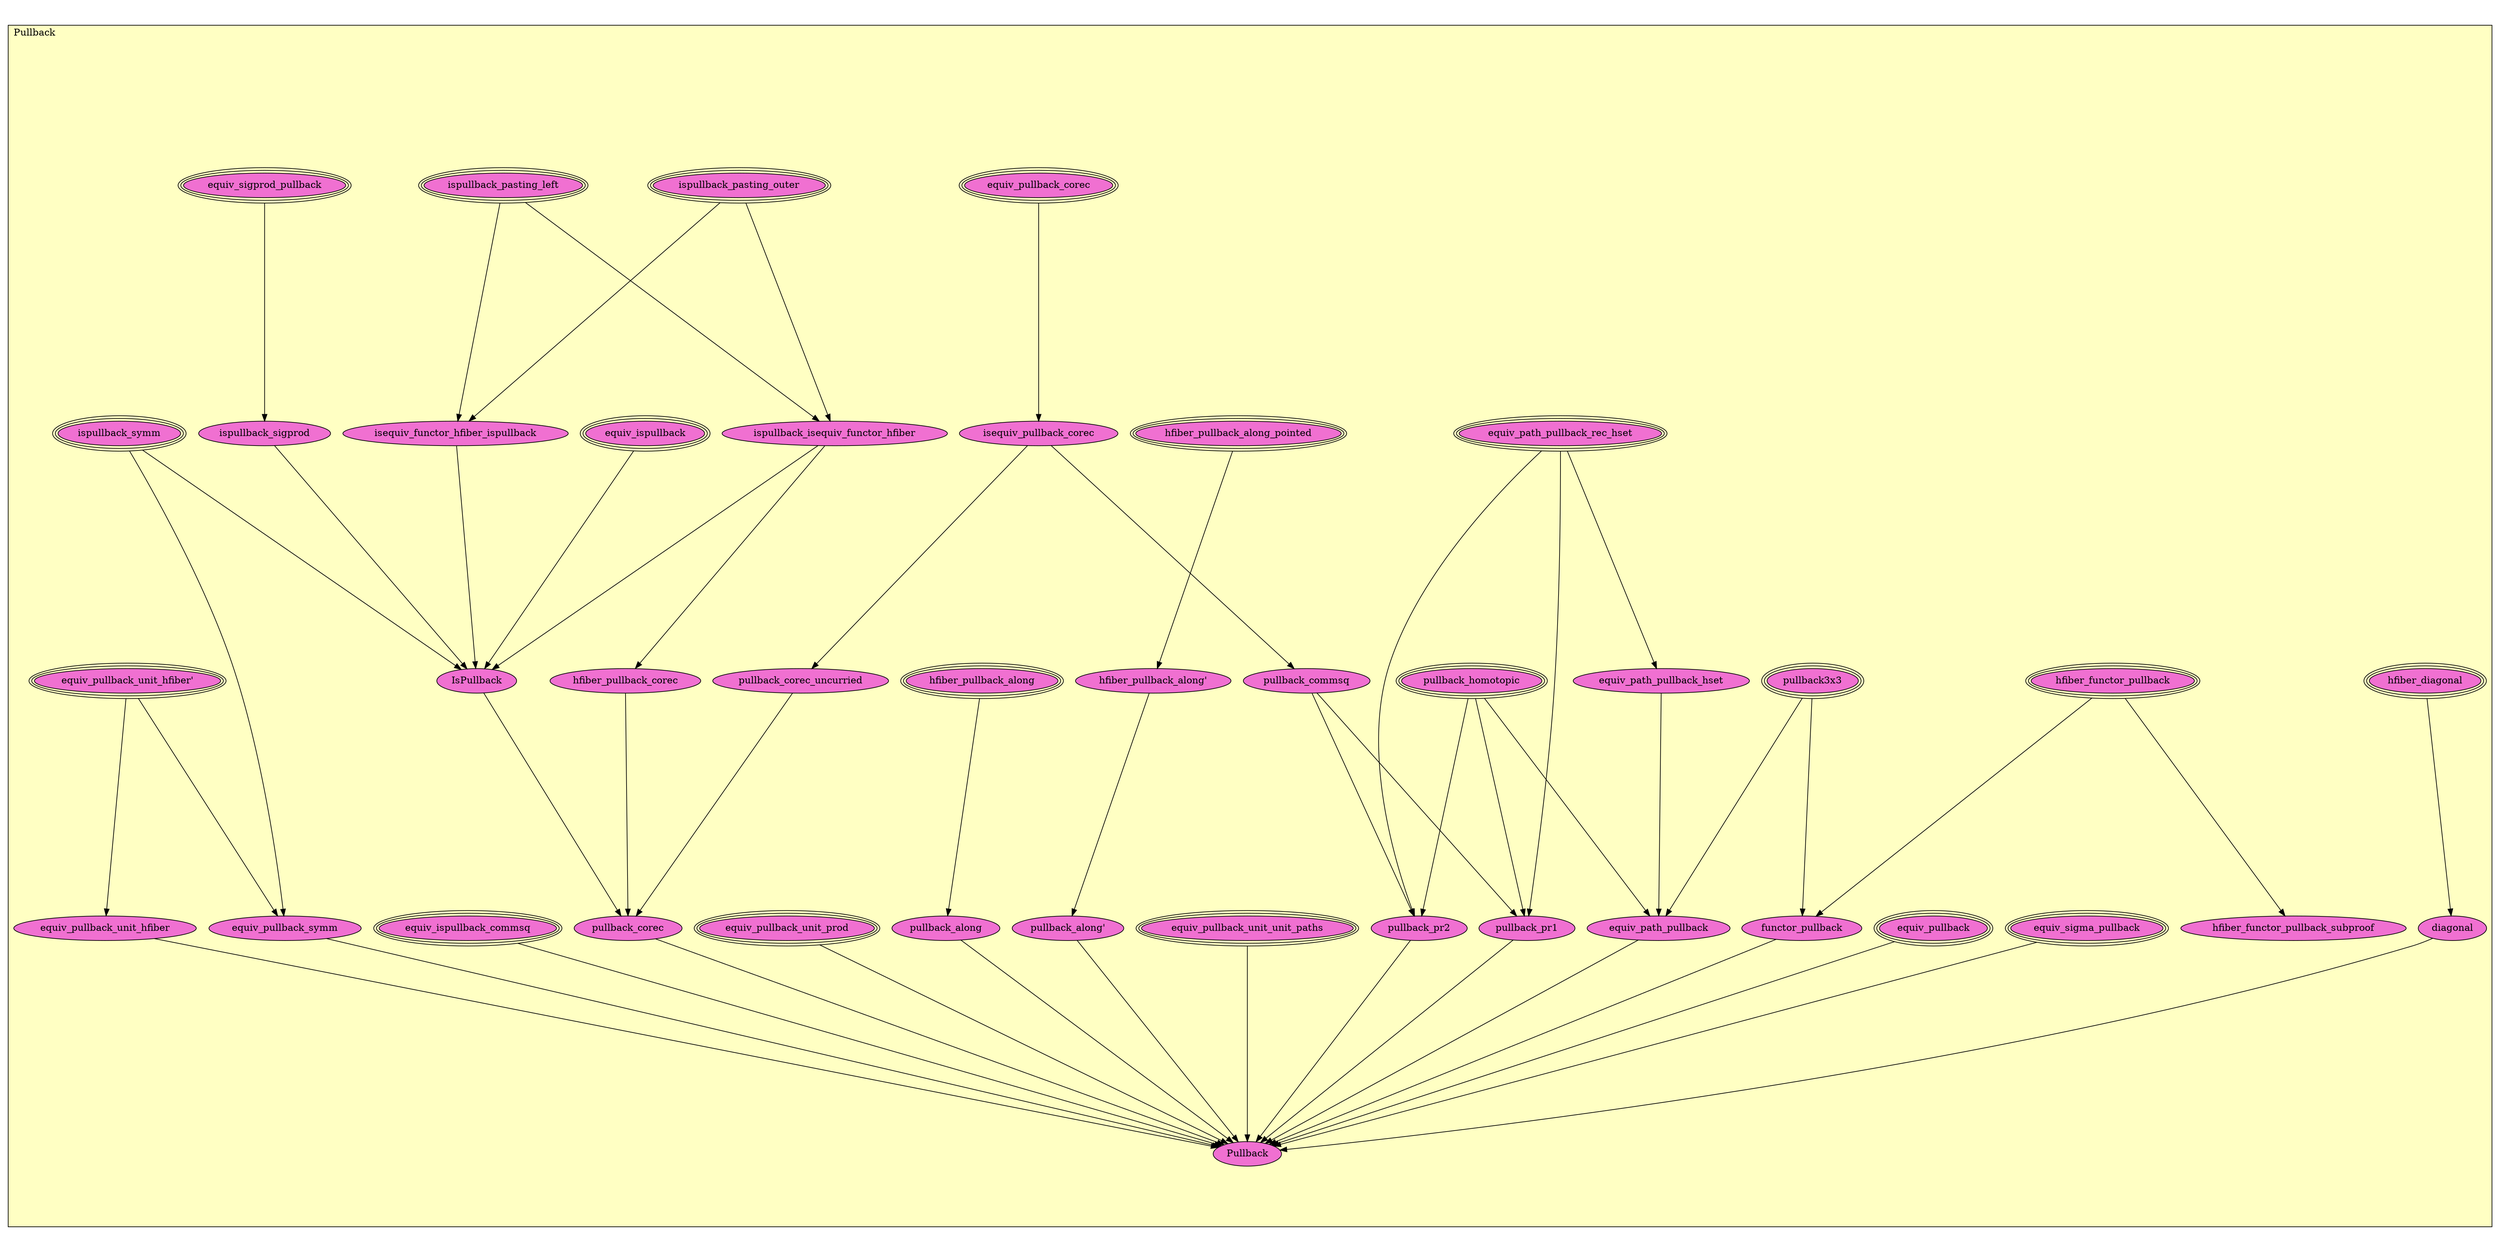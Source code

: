 digraph HoTT_Limits_Pullback {
  graph [ratio=0.5]
  node [style=filled]
Pullback_ispullback_pasting_outer [label="ispullback_pasting_outer", URL=<Pullback.html#ispullback_pasting_outer>, peripheries=3, fillcolor="#F070D1"] ;
Pullback_ispullback_pasting_left [label="ispullback_pasting_left", URL=<Pullback.html#ispullback_pasting_left>, peripheries=3, fillcolor="#F070D1"] ;
Pullback_pullback3x3 [label="pullback3x3", URL=<Pullback.html#pullback3x3>, peripheries=3, fillcolor="#F070D1"] ;
Pullback_equiv_path_pullback_rec_hset [label="equiv_path_pullback_rec_hset", URL=<Pullback.html#equiv_path_pullback_rec_hset>, peripheries=3, fillcolor="#F070D1"] ;
Pullback_equiv_path_pullback_hset [label="equiv_path_pullback_hset", URL=<Pullback.html#equiv_path_pullback_hset>, fillcolor="#F070D1"] ;
Pullback_pullback_homotopic [label="pullback_homotopic", URL=<Pullback.html#pullback_homotopic>, peripheries=3, fillcolor="#F070D1"] ;
Pullback_equiv_path_pullback [label="equiv_path_pullback", URL=<Pullback.html#equiv_path_pullback>, fillcolor="#F070D1"] ;
Pullback_equiv_sigma_pullback [label="equiv_sigma_pullback", URL=<Pullback.html#equiv_sigma_pullback>, peripheries=3, fillcolor="#F070D1"] ;
Pullback_equiv_pullback [label="equiv_pullback", URL=<Pullback.html#equiv_pullback>, peripheries=3, fillcolor="#F070D1"] ;
Pullback_hfiber_functor_pullback [label="hfiber_functor_pullback", URL=<Pullback.html#hfiber_functor_pullback>, peripheries=3, fillcolor="#F070D1"] ;
Pullback_hfiber_functor_pullback_subproof [label="hfiber_functor_pullback_subproof", URL=<Pullback.html#hfiber_functor_pullback_subproof>, fillcolor="#F070D1"] ;
Pullback_functor_pullback [label="functor_pullback", URL=<Pullback.html#functor_pullback>, fillcolor="#F070D1"] ;
Pullback_hfiber_pullback_along_pointed [label="hfiber_pullback_along_pointed", URL=<Pullback.html#hfiber_pullback_along_pointed>, peripheries=3, fillcolor="#F070D1"] ;
Pullback_hfiber_pullback_along_ [label="hfiber_pullback_along'", URL=<Pullback.html#hfiber_pullback_along'>, fillcolor="#F070D1"] ;
Pullback_pullback_along_ [label="pullback_along'", URL=<Pullback.html#pullback_along'>, fillcolor="#F070D1"] ;
Pullback_hfiber_pullback_along [label="hfiber_pullback_along", URL=<Pullback.html#hfiber_pullback_along>, peripheries=3, fillcolor="#F070D1"] ;
Pullback_pullback_along [label="pullback_along", URL=<Pullback.html#pullback_along>, fillcolor="#F070D1"] ;
Pullback_isequiv_functor_hfiber_ispullback [label="isequiv_functor_hfiber_ispullback", URL=<Pullback.html#isequiv_functor_hfiber_ispullback>, fillcolor="#F070D1"] ;
Pullback_ispullback_isequiv_functor_hfiber [label="ispullback_isequiv_functor_hfiber", URL=<Pullback.html#ispullback_isequiv_functor_hfiber>, fillcolor="#F070D1"] ;
Pullback_hfiber_pullback_corec [label="hfiber_pullback_corec", URL=<Pullback.html#hfiber_pullback_corec>, fillcolor="#F070D1"] ;
Pullback_equiv_sigprod_pullback [label="equiv_sigprod_pullback", URL=<Pullback.html#equiv_sigprod_pullback>, peripheries=3, fillcolor="#F070D1"] ;
Pullback_ispullback_sigprod [label="ispullback_sigprod", URL=<Pullback.html#ispullback_sigprod>, fillcolor="#F070D1"] ;
Pullback_ispullback_symm [label="ispullback_symm", URL=<Pullback.html#ispullback_symm>, peripheries=3, fillcolor="#F070D1"] ;
Pullback_equiv_ispullback [label="equiv_ispullback", URL=<Pullback.html#equiv_ispullback>, peripheries=3, fillcolor="#F070D1"] ;
Pullback_IsPullback [label="IsPullback", URL=<Pullback.html#IsPullback>, fillcolor="#F070D1"] ;
Pullback_equiv_pullback_unit_unit_paths [label="equiv_pullback_unit_unit_paths", URL=<Pullback.html#equiv_pullback_unit_unit_paths>, peripheries=3, fillcolor="#F070D1"] ;
Pullback_equiv_pullback_unit_hfiber_ [label="equiv_pullback_unit_hfiber'", URL=<Pullback.html#equiv_pullback_unit_hfiber'>, peripheries=3, fillcolor="#F070D1"] ;
Pullback_equiv_pullback_unit_hfiber [label="equiv_pullback_unit_hfiber", URL=<Pullback.html#equiv_pullback_unit_hfiber>, fillcolor="#F070D1"] ;
Pullback_equiv_pullback_unit_prod [label="equiv_pullback_unit_prod", URL=<Pullback.html#equiv_pullback_unit_prod>, peripheries=3, fillcolor="#F070D1"] ;
Pullback_equiv_pullback_symm [label="equiv_pullback_symm", URL=<Pullback.html#equiv_pullback_symm>, fillcolor="#F070D1"] ;
Pullback_hfiber_diagonal [label="hfiber_diagonal", URL=<Pullback.html#hfiber_diagonal>, peripheries=3, fillcolor="#F070D1"] ;
Pullback_diagonal [label="diagonal", URL=<Pullback.html#diagonal>, fillcolor="#F070D1"] ;
Pullback_equiv_ispullback_commsq [label="equiv_ispullback_commsq", URL=<Pullback.html#equiv_ispullback_commsq>, peripheries=3, fillcolor="#F070D1"] ;
Pullback_equiv_pullback_corec [label="equiv_pullback_corec", URL=<Pullback.html#equiv_pullback_corec>, peripheries=3, fillcolor="#F070D1"] ;
Pullback_isequiv_pullback_corec [label="isequiv_pullback_corec", URL=<Pullback.html#isequiv_pullback_corec>, fillcolor="#F070D1"] ;
Pullback_pullback_corec_uncurried [label="pullback_corec_uncurried", URL=<Pullback.html#pullback_corec_uncurried>, fillcolor="#F070D1"] ;
Pullback_pullback_corec [label="pullback_corec", URL=<Pullback.html#pullback_corec>, fillcolor="#F070D1"] ;
Pullback_pullback_commsq [label="pullback_commsq", URL=<Pullback.html#pullback_commsq>, fillcolor="#F070D1"] ;
Pullback_pullback_pr2 [label="pullback_pr2", URL=<Pullback.html#pullback_pr2>, fillcolor="#F070D1"] ;
Pullback_pullback_pr1 [label="pullback_pr1", URL=<Pullback.html#pullback_pr1>, fillcolor="#F070D1"] ;
Pullback_Pullback [label="Pullback", URL=<Pullback.html#Pullback>, fillcolor="#F070D1"] ;
  Pullback_ispullback_pasting_outer -> Pullback_isequiv_functor_hfiber_ispullback [] ;
  Pullback_ispullback_pasting_outer -> Pullback_ispullback_isequiv_functor_hfiber [] ;
  Pullback_ispullback_pasting_left -> Pullback_isequiv_functor_hfiber_ispullback [] ;
  Pullback_ispullback_pasting_left -> Pullback_ispullback_isequiv_functor_hfiber [] ;
  Pullback_pullback3x3 -> Pullback_equiv_path_pullback [] ;
  Pullback_pullback3x3 -> Pullback_functor_pullback [] ;
  Pullback_equiv_path_pullback_rec_hset -> Pullback_equiv_path_pullback_hset [] ;
  Pullback_equiv_path_pullback_rec_hset -> Pullback_pullback_pr2 [] ;
  Pullback_equiv_path_pullback_rec_hset -> Pullback_pullback_pr1 [] ;
  Pullback_equiv_path_pullback_hset -> Pullback_equiv_path_pullback [] ;
  Pullback_pullback_homotopic -> Pullback_equiv_path_pullback [] ;
  Pullback_pullback_homotopic -> Pullback_pullback_pr2 [] ;
  Pullback_pullback_homotopic -> Pullback_pullback_pr1 [] ;
  Pullback_equiv_path_pullback -> Pullback_Pullback [] ;
  Pullback_equiv_sigma_pullback -> Pullback_Pullback [] ;
  Pullback_equiv_pullback -> Pullback_Pullback [] ;
  Pullback_hfiber_functor_pullback -> Pullback_hfiber_functor_pullback_subproof [] ;
  Pullback_hfiber_functor_pullback -> Pullback_functor_pullback [] ;
  Pullback_functor_pullback -> Pullback_Pullback [] ;
  Pullback_hfiber_pullback_along_pointed -> Pullback_hfiber_pullback_along_ [] ;
  Pullback_hfiber_pullback_along_ -> Pullback_pullback_along_ [] ;
  Pullback_pullback_along_ -> Pullback_Pullback [] ;
  Pullback_hfiber_pullback_along -> Pullback_pullback_along [] ;
  Pullback_pullback_along -> Pullback_Pullback [] ;
  Pullback_isequiv_functor_hfiber_ispullback -> Pullback_IsPullback [] ;
  Pullback_ispullback_isequiv_functor_hfiber -> Pullback_hfiber_pullback_corec [] ;
  Pullback_ispullback_isequiv_functor_hfiber -> Pullback_IsPullback [] ;
  Pullback_hfiber_pullback_corec -> Pullback_pullback_corec [] ;
  Pullback_equiv_sigprod_pullback -> Pullback_ispullback_sigprod [] ;
  Pullback_ispullback_sigprod -> Pullback_IsPullback [] ;
  Pullback_ispullback_symm -> Pullback_IsPullback [] ;
  Pullback_ispullback_symm -> Pullback_equiv_pullback_symm [] ;
  Pullback_equiv_ispullback -> Pullback_IsPullback [] ;
  Pullback_IsPullback -> Pullback_pullback_corec [] ;
  Pullback_equiv_pullback_unit_unit_paths -> Pullback_Pullback [] ;
  Pullback_equiv_pullback_unit_hfiber_ -> Pullback_equiv_pullback_unit_hfiber [] ;
  Pullback_equiv_pullback_unit_hfiber_ -> Pullback_equiv_pullback_symm [] ;
  Pullback_equiv_pullback_unit_hfiber -> Pullback_Pullback [] ;
  Pullback_equiv_pullback_unit_prod -> Pullback_Pullback [] ;
  Pullback_equiv_pullback_symm -> Pullback_Pullback [] ;
  Pullback_hfiber_diagonal -> Pullback_diagonal [] ;
  Pullback_diagonal -> Pullback_Pullback [] ;
  Pullback_equiv_ispullback_commsq -> Pullback_Pullback [] ;
  Pullback_equiv_pullback_corec -> Pullback_isequiv_pullback_corec [] ;
  Pullback_isequiv_pullback_corec -> Pullback_pullback_corec_uncurried [] ;
  Pullback_isequiv_pullback_corec -> Pullback_pullback_commsq [] ;
  Pullback_pullback_corec_uncurried -> Pullback_pullback_corec [] ;
  Pullback_pullback_corec -> Pullback_Pullback [] ;
  Pullback_pullback_commsq -> Pullback_pullback_pr2 [] ;
  Pullback_pullback_commsq -> Pullback_pullback_pr1 [] ;
  Pullback_pullback_pr2 -> Pullback_Pullback [] ;
  Pullback_pullback_pr1 -> Pullback_Pullback [] ;
subgraph cluster_Pullback { label="Pullback"; fillcolor="#FFFFC3"; labeljust=l; style=filled 
Pullback_Pullback; Pullback_pullback_pr1; Pullback_pullback_pr2; Pullback_pullback_commsq; Pullback_pullback_corec; Pullback_pullback_corec_uncurried; Pullback_isequiv_pullback_corec; Pullback_equiv_pullback_corec; Pullback_equiv_ispullback_commsq; Pullback_diagonal; Pullback_hfiber_diagonal; Pullback_equiv_pullback_symm; Pullback_equiv_pullback_unit_prod; Pullback_equiv_pullback_unit_hfiber; Pullback_equiv_pullback_unit_hfiber_; Pullback_equiv_pullback_unit_unit_paths; Pullback_IsPullback; Pullback_equiv_ispullback; Pullback_ispullback_symm; Pullback_ispullback_sigprod; Pullback_equiv_sigprod_pullback; Pullback_hfiber_pullback_corec; Pullback_ispullback_isequiv_functor_hfiber; Pullback_isequiv_functor_hfiber_ispullback; Pullback_pullback_along; Pullback_hfiber_pullback_along; Pullback_pullback_along_; Pullback_hfiber_pullback_along_; Pullback_hfiber_pullback_along_pointed; Pullback_functor_pullback; Pullback_hfiber_functor_pullback_subproof; Pullback_hfiber_functor_pullback; Pullback_equiv_pullback; Pullback_equiv_sigma_pullback; Pullback_equiv_path_pullback; Pullback_pullback_homotopic; Pullback_equiv_path_pullback_hset; Pullback_equiv_path_pullback_rec_hset; Pullback_pullback3x3; Pullback_ispullback_pasting_left; Pullback_ispullback_pasting_outer; };
} /* END */
